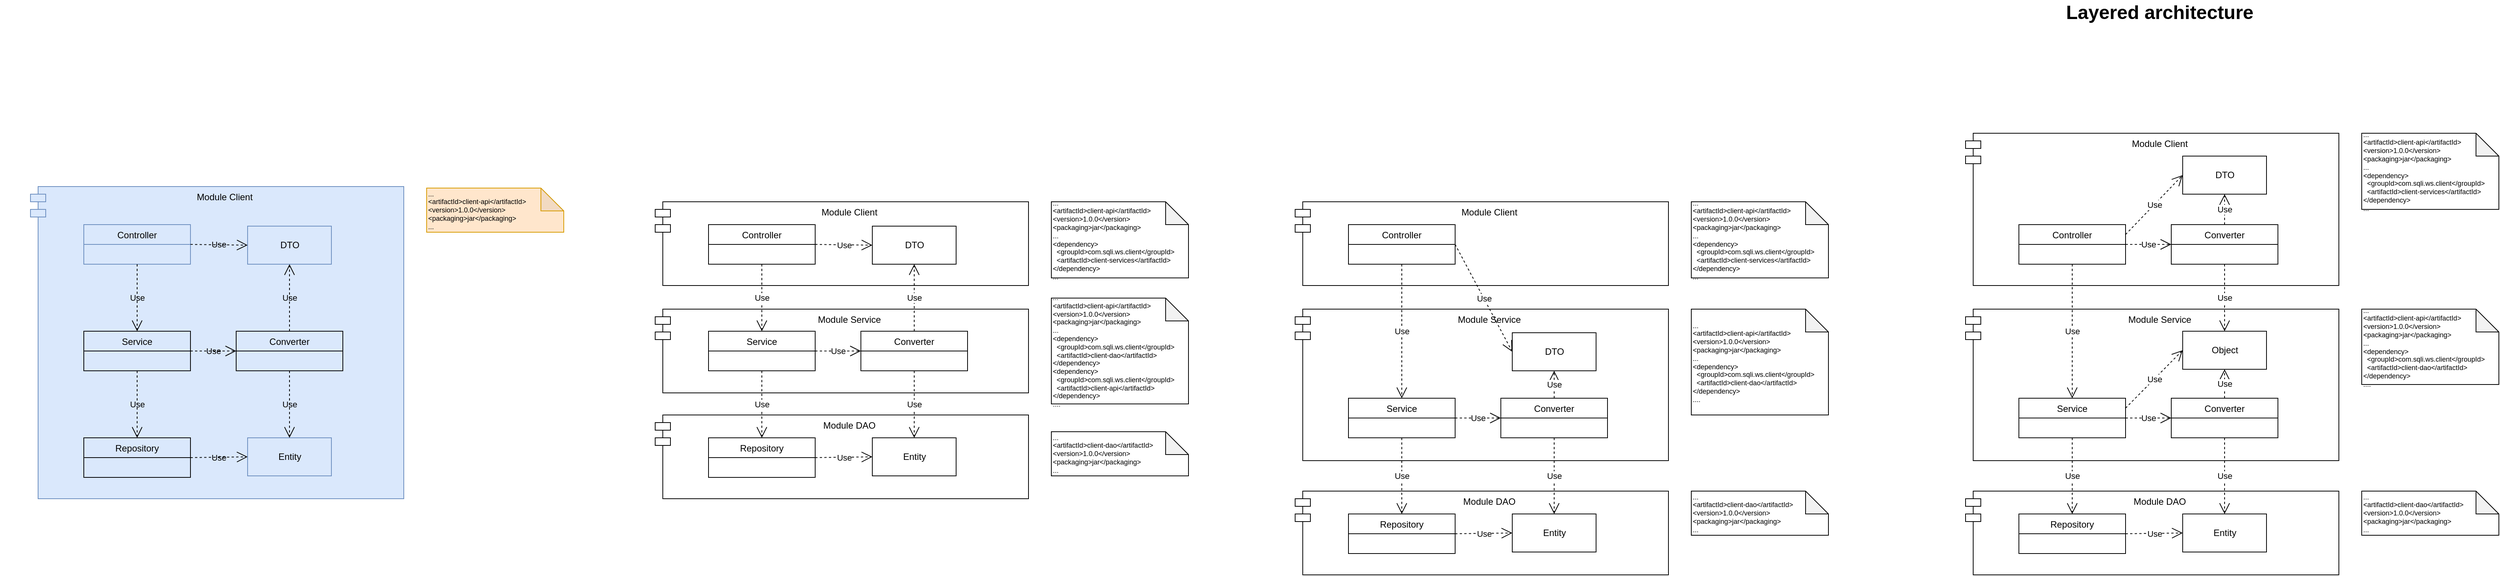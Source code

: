 <mxfile version="14.1.8" type="device"><diagram id="QXyCvQZeJ9iQFkOxEQ6g" name="Page-1"><mxGraphModel dx="2272" dy="1925" grid="1" gridSize="10" guides="1" tooltips="1" connect="1" arrows="1" fold="1" page="1" pageScale="1" pageWidth="850" pageHeight="1100" math="0" shadow="0"><root><mxCell id="0"/><mxCell id="1" parent="0"/><mxCell id="0lQV3vuZPSxcvdmjNpm8-37" value="Module Service" style="shape=module;align=left;spacingLeft=20;align=center;verticalAlign=top;" parent="1" vertex="1"><mxGeometry x="600" y="161" width="490" height="110" as="geometry"/></mxCell><mxCell id="0lQV3vuZPSxcvdmjNpm8-36" value="Module DAO" style="shape=module;align=left;spacingLeft=20;align=center;verticalAlign=top;" parent="1" vertex="1"><mxGeometry x="600" y="300" width="490" height="110" as="geometry"/></mxCell><mxCell id="0lQV3vuZPSxcvdmjNpm8-16" value="" style="group" parent="1" vertex="1" connectable="0"><mxGeometry x="-260" width="740" height="410" as="geometry"/></mxCell><mxCell id="AYX-vxooGgniRXlcnxqA-33" value="Module Client" style="shape=module;align=left;spacingLeft=20;align=center;verticalAlign=top;fillColor=#dae8fc;strokeColor=#6c8ebf;" parent="0lQV3vuZPSxcvdmjNpm8-16" vertex="1"><mxGeometry x="40" width="490" height="410" as="geometry"/></mxCell><mxCell id="AYX-vxooGgniRXlcnxqA-15" value="Repository" style="swimlane;fontStyle=0;childLayout=stackLayout;horizontal=1;startSize=26;fillColor=none;horizontalStack=0;resizeParent=1;resizeParentMax=0;resizeLast=0;collapsible=1;marginBottom=0;" parent="0lQV3vuZPSxcvdmjNpm8-16" vertex="1"><mxGeometry x="110" y="330" width="140" height="52" as="geometry"/></mxCell><mxCell id="AYX-vxooGgniRXlcnxqA-19" value="Entity" style="html=1;fillColor=#dae8fc;strokeColor=#6c8ebf;" parent="0lQV3vuZPSxcvdmjNpm8-16" vertex="1"><mxGeometry x="325" y="330" width="110" height="50" as="geometry"/></mxCell><mxCell id="AYX-vxooGgniRXlcnxqA-20" value="Use" style="endArrow=open;endSize=12;dashed=1;html=1;exitX=1;exitY=0.5;exitDx=0;exitDy=0;entryX=0;entryY=0.5;entryDx=0;entryDy=0;labelBackgroundColor=none;" parent="0lQV3vuZPSxcvdmjNpm8-16" source="AYX-vxooGgniRXlcnxqA-15" target="AYX-vxooGgniRXlcnxqA-19" edge="1"><mxGeometry width="160" relative="1" as="geometry"><mxPoint x="265" y="579.5" as="sourcePoint"/><mxPoint x="425" y="579.5" as="targetPoint"/></mxGeometry></mxCell><mxCell id="AYX-vxooGgniRXlcnxqA-23" value="Service" style="swimlane;fontStyle=0;childLayout=stackLayout;horizontal=1;startSize=26;fillColor=none;horizontalStack=0;resizeParent=1;resizeParentMax=0;resizeLast=0;collapsible=1;marginBottom=0;" parent="0lQV3vuZPSxcvdmjNpm8-16" vertex="1"><mxGeometry x="110" y="190" width="140" height="52" as="geometry"/></mxCell><mxCell id="AYX-vxooGgniRXlcnxqA-26" value="Controller" style="swimlane;fontStyle=0;childLayout=stackLayout;horizontal=1;startSize=26;horizontalStack=0;resizeParent=1;resizeParentMax=0;resizeLast=0;collapsible=1;marginBottom=0;fillColor=#dae8fc;strokeColor=#6c8ebf;" parent="0lQV3vuZPSxcvdmjNpm8-16" vertex="1"><mxGeometry x="110" y="50" width="140" height="52" as="geometry"/></mxCell><mxCell id="AYX-vxooGgniRXlcnxqA-27" value="DTO" style="html=1;fillColor=#dae8fc;strokeColor=#6c8ebf;" parent="0lQV3vuZPSxcvdmjNpm8-16" vertex="1"><mxGeometry x="325" y="52" width="110" height="50" as="geometry"/></mxCell><mxCell id="AYX-vxooGgniRXlcnxqA-28" value="Use" style="endArrow=open;endSize=12;dashed=1;html=1;exitX=0.5;exitY=1;exitDx=0;exitDy=0;entryX=0.5;entryY=0;entryDx=0;entryDy=0;labelBackgroundColor=none;" parent="0lQV3vuZPSxcvdmjNpm8-16" source="AYX-vxooGgniRXlcnxqA-23" target="AYX-vxooGgniRXlcnxqA-15" edge="1"><mxGeometry width="160" relative="1" as="geometry"><mxPoint x="170" y="340" as="sourcePoint"/><mxPoint x="245" y="340" as="targetPoint"/></mxGeometry></mxCell><mxCell id="AYX-vxooGgniRXlcnxqA-29" value="Use" style="endArrow=open;endSize=12;dashed=1;html=1;exitX=0.5;exitY=1;exitDx=0;exitDy=0;entryX=0.5;entryY=0;entryDx=0;entryDy=0;labelBackgroundColor=none;" parent="0lQV3vuZPSxcvdmjNpm8-16" source="AYX-vxooGgniRXlcnxqA-26" target="AYX-vxooGgniRXlcnxqA-23" edge="1"><mxGeometry width="160" relative="1" as="geometry"><mxPoint x="180" y="186" as="sourcePoint"/><mxPoint x="180" y="269" as="targetPoint"/></mxGeometry></mxCell><mxCell id="AYX-vxooGgniRXlcnxqA-34" value="&lt;div style=&quot;font-size: 9px&quot;&gt;&lt;font style=&quot;font-size: 9px&quot;&gt;...&lt;/font&gt;&lt;/div&gt;&lt;div style=&quot;font-size: 9px&quot;&gt;&lt;font style=&quot;font-size: 9px&quot;&gt;&amp;lt;artifactId&amp;gt;client-api&amp;lt;/artifactId&amp;gt;&lt;/font&gt;&lt;/div&gt;&lt;div style=&quot;font-size: 9px&quot;&gt;&lt;font style=&quot;font-size: 9px&quot;&gt;&amp;lt;version&amp;gt;1.0.0&amp;lt;/version&amp;gt;&lt;/font&gt;&lt;/div&gt;&lt;div style=&quot;font-size: 9px&quot;&gt;&lt;font style=&quot;font-size: 9px&quot;&gt;&amp;lt;packaging&amp;gt;jar&amp;lt;/packaging&amp;gt;&lt;/font&gt;&lt;/div&gt;&lt;div style=&quot;font-size: 9px&quot;&gt;&lt;span&gt;...&lt;/span&gt;&lt;br&gt;&lt;/div&gt;" style="shape=note;whiteSpace=wrap;html=1;backgroundOutline=1;darkOpacity=0.05;align=left;fillColor=#ffe6cc;strokeColor=#d79b00;" parent="0lQV3vuZPSxcvdmjNpm8-16" vertex="1"><mxGeometry x="560" y="2" width="180" height="58" as="geometry"/></mxCell><mxCell id="0lQV3vuZPSxcvdmjNpm8-2" value="Converter" style="swimlane;fontStyle=0;childLayout=stackLayout;horizontal=1;startSize=26;fillColor=none;horizontalStack=0;resizeParent=1;resizeParentMax=0;resizeLast=0;collapsible=1;marginBottom=0;" parent="0lQV3vuZPSxcvdmjNpm8-16" vertex="1"><mxGeometry x="310" y="190" width="140" height="52" as="geometry"/></mxCell><mxCell id="0lQV3vuZPSxcvdmjNpm8-4" value="Use" style="endArrow=open;endSize=12;dashed=1;html=1;exitX=0.5;exitY=1;exitDx=0;exitDy=0;entryX=0.5;entryY=0;entryDx=0;entryDy=0;labelBackgroundColor=none;" parent="0lQV3vuZPSxcvdmjNpm8-16" source="0lQV3vuZPSxcvdmjNpm8-2" target="AYX-vxooGgniRXlcnxqA-19" edge="1"><mxGeometry width="160" relative="1" as="geometry"><mxPoint x="379.5" y="450" as="sourcePoint"/><mxPoint x="379.5" y="582" as="targetPoint"/></mxGeometry></mxCell><mxCell id="0lQV3vuZPSxcvdmjNpm8-5" value="Use" style="endArrow=open;endSize=12;dashed=1;html=1;exitX=1;exitY=0.5;exitDx=0;exitDy=0;entryX=0;entryY=0.5;entryDx=0;entryDy=0;labelBackgroundColor=none;" parent="0lQV3vuZPSxcvdmjNpm8-16" source="AYX-vxooGgniRXlcnxqA-23" target="0lQV3vuZPSxcvdmjNpm8-2" edge="1"><mxGeometry width="160" relative="1" as="geometry"><mxPoint x="260" y="480" as="sourcePoint"/><mxPoint x="335" y="480" as="targetPoint"/></mxGeometry></mxCell><mxCell id="0lQV3vuZPSxcvdmjNpm8-7" value="Use" style="endArrow=open;endSize=12;dashed=1;html=1;exitX=0.5;exitY=0;exitDx=0;exitDy=0;entryX=0.5;entryY=1;entryDx=0;entryDy=0;labelBackgroundColor=none;" parent="0lQV3vuZPSxcvdmjNpm8-16" source="0lQV3vuZPSxcvdmjNpm8-2" target="AYX-vxooGgniRXlcnxqA-27" edge="1"><mxGeometry width="160" relative="1" as="geometry"><mxPoint x="580" y="395.5" as="sourcePoint"/><mxPoint x="380" y="319" as="targetPoint"/></mxGeometry></mxCell><mxCell id="0lQV3vuZPSxcvdmjNpm8-12" value="Use" style="endArrow=open;endSize=12;dashed=1;html=1;exitX=1;exitY=0.5;exitDx=0;exitDy=0;entryX=0;entryY=0.5;entryDx=0;entryDy=0;labelBackgroundColor=none;" parent="0lQV3vuZPSxcvdmjNpm8-16" source="AYX-vxooGgniRXlcnxqA-26" target="AYX-vxooGgniRXlcnxqA-27" edge="1"><mxGeometry width="160" relative="1" as="geometry"><mxPoint x="265" y="220" as="sourcePoint"/><mxPoint x="325" y="220" as="targetPoint"/></mxGeometry></mxCell><mxCell id="0lQV3vuZPSxcvdmjNpm8-18" value="Module Client" style="shape=module;align=left;spacingLeft=20;align=center;verticalAlign=top;" parent="1" vertex="1"><mxGeometry x="600" y="20" width="490" height="110" as="geometry"/></mxCell><mxCell id="0lQV3vuZPSxcvdmjNpm8-19" value="Repository" style="swimlane;fontStyle=0;childLayout=stackLayout;horizontal=1;startSize=26;fillColor=none;horizontalStack=0;resizeParent=1;resizeParentMax=0;resizeLast=0;collapsible=1;marginBottom=0;" parent="1" vertex="1"><mxGeometry x="670" y="330" width="140" height="52" as="geometry"/></mxCell><mxCell id="0lQV3vuZPSxcvdmjNpm8-20" value="Entity" style="html=1;" parent="1" vertex="1"><mxGeometry x="885" y="330" width="110" height="50" as="geometry"/></mxCell><mxCell id="0lQV3vuZPSxcvdmjNpm8-21" value="Use" style="endArrow=open;endSize=12;dashed=1;html=1;exitX=1;exitY=0.5;exitDx=0;exitDy=0;entryX=0;entryY=0.5;entryDx=0;entryDy=0;" parent="1" source="0lQV3vuZPSxcvdmjNpm8-19" target="0lQV3vuZPSxcvdmjNpm8-20" edge="1"><mxGeometry x="560" width="160" as="geometry"><mxPoint x="825" y="579.5" as="sourcePoint"/><mxPoint x="985" y="579.5" as="targetPoint"/></mxGeometry></mxCell><mxCell id="0lQV3vuZPSxcvdmjNpm8-22" value="Service" style="swimlane;fontStyle=0;childLayout=stackLayout;horizontal=1;startSize=26;fillColor=none;horizontalStack=0;resizeParent=1;resizeParentMax=0;resizeLast=0;collapsible=1;marginBottom=0;" parent="1" vertex="1"><mxGeometry x="670" y="190" width="140" height="52" as="geometry"/></mxCell><mxCell id="0lQV3vuZPSxcvdmjNpm8-23" value="Controller" style="swimlane;fontStyle=0;childLayout=stackLayout;horizontal=1;startSize=26;horizontalStack=0;resizeParent=1;resizeParentMax=0;resizeLast=0;collapsible=1;marginBottom=0;" parent="1" vertex="1"><mxGeometry x="670" y="50" width="140" height="52" as="geometry"/></mxCell><mxCell id="0lQV3vuZPSxcvdmjNpm8-24" value="DTO" style="html=1;" parent="1" vertex="1"><mxGeometry x="885" y="52" width="110" height="50" as="geometry"/></mxCell><mxCell id="0lQV3vuZPSxcvdmjNpm8-25" value="Use" style="endArrow=open;endSize=12;dashed=1;html=1;exitX=0.5;exitY=1;exitDx=0;exitDy=0;entryX=0.5;entryY=0;entryDx=0;entryDy=0;" parent="1" source="0lQV3vuZPSxcvdmjNpm8-22" target="0lQV3vuZPSxcvdmjNpm8-19" edge="1"><mxGeometry x="560" width="160" as="geometry"><mxPoint x="730" y="340" as="sourcePoint"/><mxPoint x="805" y="340" as="targetPoint"/></mxGeometry></mxCell><mxCell id="0lQV3vuZPSxcvdmjNpm8-26" value="Use" style="endArrow=open;endSize=12;dashed=1;html=1;exitX=0.5;exitY=1;exitDx=0;exitDy=0;entryX=0.5;entryY=0;entryDx=0;entryDy=0;" parent="1" source="0lQV3vuZPSxcvdmjNpm8-23" target="0lQV3vuZPSxcvdmjNpm8-22" edge="1"><mxGeometry x="560" width="160" as="geometry"><mxPoint x="740" y="186" as="sourcePoint"/><mxPoint x="740" y="269" as="targetPoint"/></mxGeometry></mxCell><mxCell id="0lQV3vuZPSxcvdmjNpm8-27" value="&lt;div style=&quot;font-size: 9px&quot;&gt;&lt;font style=&quot;font-size: 9px&quot;&gt;...&lt;/font&gt;&lt;/div&gt;&lt;div style=&quot;font-size: 9px&quot;&gt;&lt;font style=&quot;font-size: 9px&quot;&gt;&amp;lt;artifactId&amp;gt;client-api&amp;lt;/artifactId&amp;gt;&lt;/font&gt;&lt;/div&gt;&lt;div style=&quot;font-size: 9px&quot;&gt;&lt;font style=&quot;font-size: 9px&quot;&gt;&amp;lt;version&amp;gt;1.0.0&amp;lt;/version&amp;gt;&lt;/font&gt;&lt;/div&gt;&lt;div style=&quot;font-size: 9px&quot;&gt;&lt;font style=&quot;font-size: 9px&quot;&gt;&amp;lt;packaging&amp;gt;jar&amp;lt;/packaging&amp;gt;&lt;/font&gt;&lt;/div&gt;&lt;div style=&quot;font-size: 9px&quot;&gt;&lt;span&gt;...&lt;/span&gt;&lt;br&gt;&lt;/div&gt;&lt;div style=&quot;font-size: 9px&quot;&gt;&lt;span&gt;&lt;div&gt;&amp;lt;dependency&amp;gt;&lt;/div&gt;&lt;div&gt;&amp;nbsp; &amp;lt;groupId&amp;gt;com.sqli.ws.client&amp;lt;/groupId&amp;gt;&lt;/div&gt;&lt;div&gt;&amp;nbsp; &amp;lt;artifactId&amp;gt;client-services&amp;lt;/artifactId&amp;gt;&lt;/div&gt;&lt;div&gt;&amp;lt;/dependency&amp;gt;&lt;/div&gt;&lt;div&gt;...&lt;/div&gt;&lt;/span&gt;&lt;/div&gt;" style="shape=note;whiteSpace=wrap;html=1;backgroundOutline=1;darkOpacity=0.05;align=left;" parent="1" vertex="1"><mxGeometry x="1120" y="20" width="180" height="100" as="geometry"/></mxCell><mxCell id="0lQV3vuZPSxcvdmjNpm8-28" value="Converter" style="swimlane;fontStyle=0;childLayout=stackLayout;horizontal=1;startSize=26;fillColor=none;horizontalStack=0;resizeParent=1;resizeParentMax=0;resizeLast=0;collapsible=1;marginBottom=0;" parent="1" vertex="1"><mxGeometry x="870" y="190" width="140" height="52" as="geometry"/></mxCell><mxCell id="0lQV3vuZPSxcvdmjNpm8-29" value="Use" style="endArrow=open;endSize=12;dashed=1;html=1;exitX=0.5;exitY=1;exitDx=0;exitDy=0;entryX=0.5;entryY=0;entryDx=0;entryDy=0;" parent="1" source="0lQV3vuZPSxcvdmjNpm8-28" target="0lQV3vuZPSxcvdmjNpm8-20" edge="1"><mxGeometry x="560" width="160" as="geometry"><mxPoint x="939.5" y="450" as="sourcePoint"/><mxPoint x="939.5" y="582" as="targetPoint"/></mxGeometry></mxCell><mxCell id="0lQV3vuZPSxcvdmjNpm8-30" value="Use" style="endArrow=open;endSize=12;dashed=1;html=1;exitX=1;exitY=0.5;exitDx=0;exitDy=0;entryX=0;entryY=0.5;entryDx=0;entryDy=0;" parent="1" source="0lQV3vuZPSxcvdmjNpm8-22" target="0lQV3vuZPSxcvdmjNpm8-28" edge="1"><mxGeometry x="560" width="160" as="geometry"><mxPoint x="820" y="480" as="sourcePoint"/><mxPoint x="895" y="480" as="targetPoint"/></mxGeometry></mxCell><mxCell id="0lQV3vuZPSxcvdmjNpm8-31" value="Use" style="endArrow=open;endSize=12;dashed=1;html=1;exitX=0.5;exitY=0;exitDx=0;exitDy=0;entryX=0.5;entryY=1;entryDx=0;entryDy=0;" parent="1" source="0lQV3vuZPSxcvdmjNpm8-28" target="0lQV3vuZPSxcvdmjNpm8-24" edge="1"><mxGeometry x="560" width="160" as="geometry"><mxPoint x="1140" y="395.5" as="sourcePoint"/><mxPoint x="940" y="319" as="targetPoint"/></mxGeometry></mxCell><mxCell id="0lQV3vuZPSxcvdmjNpm8-32" value="Use" style="endArrow=open;endSize=12;dashed=1;html=1;exitX=1;exitY=0.5;exitDx=0;exitDy=0;entryX=0;entryY=0.5;entryDx=0;entryDy=0;" parent="1" source="0lQV3vuZPSxcvdmjNpm8-23" target="0lQV3vuZPSxcvdmjNpm8-24" edge="1"><mxGeometry x="560" width="160" as="geometry"><mxPoint x="825" y="220" as="sourcePoint"/><mxPoint x="885" y="220" as="targetPoint"/></mxGeometry></mxCell><mxCell id="0lQV3vuZPSxcvdmjNpm8-38" value="&lt;div style=&quot;font-size: 9px&quot;&gt;&lt;font style=&quot;font-size: 9px&quot;&gt;...&lt;/font&gt;&lt;/div&gt;&lt;div style=&quot;font-size: 9px&quot;&gt;&lt;font style=&quot;font-size: 9px&quot;&gt;&amp;lt;artifactId&amp;gt;client-dao&amp;lt;/artifactId&amp;gt;&lt;/font&gt;&lt;/div&gt;&lt;div style=&quot;font-size: 9px&quot;&gt;&lt;font style=&quot;font-size: 9px&quot;&gt;&amp;lt;version&amp;gt;1.0.0&amp;lt;/version&amp;gt;&lt;/font&gt;&lt;/div&gt;&lt;div style=&quot;font-size: 9px&quot;&gt;&lt;font style=&quot;font-size: 9px&quot;&gt;&amp;lt;packaging&amp;gt;jar&amp;lt;/packaging&amp;gt;&lt;/font&gt;&lt;/div&gt;&lt;div style=&quot;font-size: 9px&quot;&gt;&lt;span&gt;...&lt;/span&gt;&lt;br&gt;&lt;/div&gt;" style="shape=note;whiteSpace=wrap;html=1;backgroundOutline=1;darkOpacity=0.05;align=left;" parent="1" vertex="1"><mxGeometry x="1120" y="322" width="180" height="58" as="geometry"/></mxCell><mxCell id="0lQV3vuZPSxcvdmjNpm8-39" value="&lt;div style=&quot;font-size: 9px&quot;&gt;&lt;font style=&quot;font-size: 9px&quot;&gt;...&lt;/font&gt;&lt;/div&gt;&lt;div style=&quot;font-size: 9px&quot;&gt;&lt;font style=&quot;font-size: 9px&quot;&gt;&amp;lt;artifactId&amp;gt;client-api&amp;lt;/artifactId&amp;gt;&lt;/font&gt;&lt;/div&gt;&lt;div style=&quot;font-size: 9px&quot;&gt;&lt;font style=&quot;font-size: 9px&quot;&gt;&amp;lt;version&amp;gt;1.0.0&amp;lt;/version&amp;gt;&lt;/font&gt;&lt;/div&gt;&lt;div style=&quot;font-size: 9px&quot;&gt;&lt;font style=&quot;font-size: 9px&quot;&gt;&amp;lt;packaging&amp;gt;jar&amp;lt;/packaging&amp;gt;&lt;/font&gt;&lt;/div&gt;&lt;div style=&quot;font-size: 9px&quot;&gt;&lt;span&gt;...&lt;/span&gt;&lt;br&gt;&lt;/div&gt;&lt;div style=&quot;font-size: 9px&quot;&gt;&lt;span&gt;&lt;div&gt;&amp;lt;dependency&amp;gt;&lt;/div&gt;&lt;div&gt;&amp;nbsp; &amp;lt;groupId&amp;gt;com.sqli.ws.client&amp;lt;/groupId&amp;gt;&lt;/div&gt;&lt;div&gt;&amp;nbsp; &amp;lt;artifactId&amp;gt;client-dao&amp;lt;/artifactId&amp;gt;&lt;/div&gt;&lt;div&gt;&amp;lt;/dependency&amp;gt;&lt;/div&gt;&lt;/span&gt;&lt;div&gt;&lt;span&gt;&amp;lt;dependency&amp;gt;&lt;/span&gt;&lt;br&gt;&lt;/div&gt;&lt;div&gt;&lt;div&gt;&amp;nbsp; &amp;lt;groupId&amp;gt;com.sqli.ws.client&amp;lt;/groupId&amp;gt;&lt;/div&gt;&lt;div&gt;&amp;nbsp; &amp;lt;artifactId&amp;gt;client-api&amp;lt;/artifactId&amp;gt;&lt;/div&gt;&lt;div&gt;&amp;lt;/dependency&amp;gt;&lt;/div&gt;&lt;/div&gt;&lt;span&gt;&lt;div&gt;&lt;span&gt;..&lt;/span&gt;..&lt;/div&gt;&lt;/span&gt;&lt;/div&gt;" style="shape=note;whiteSpace=wrap;html=1;backgroundOutline=1;darkOpacity=0.05;align=left;" parent="1" vertex="1"><mxGeometry x="1120" y="146.5" width="180" height="139" as="geometry"/></mxCell><mxCell id="0lQV3vuZPSxcvdmjNpm8-40" value="Module Service" style="shape=module;align=left;spacingLeft=20;align=center;verticalAlign=top;" parent="1" vertex="1"><mxGeometry x="1440" y="161" width="490" height="199" as="geometry"/></mxCell><mxCell id="0lQV3vuZPSxcvdmjNpm8-41" value="Module DAO" style="shape=module;align=left;spacingLeft=20;align=center;verticalAlign=top;" parent="1" vertex="1"><mxGeometry x="1440" y="400" width="490" height="110" as="geometry"/></mxCell><mxCell id="0lQV3vuZPSxcvdmjNpm8-42" value="Module Client" style="shape=module;align=left;spacingLeft=20;align=center;verticalAlign=top;" parent="1" vertex="1"><mxGeometry x="1440" y="20" width="490" height="110" as="geometry"/></mxCell><mxCell id="0lQV3vuZPSxcvdmjNpm8-43" value="Repository" style="swimlane;fontStyle=0;childLayout=stackLayout;horizontal=1;startSize=26;fillColor=none;horizontalStack=0;resizeParent=1;resizeParentMax=0;resizeLast=0;collapsible=1;marginBottom=0;" parent="1" vertex="1"><mxGeometry x="1510" y="430" width="140" height="52" as="geometry"/></mxCell><mxCell id="0lQV3vuZPSxcvdmjNpm8-44" value="Entity" style="html=1;" parent="1" vertex="1"><mxGeometry x="1725" y="430" width="110" height="50" as="geometry"/></mxCell><mxCell id="0lQV3vuZPSxcvdmjNpm8-45" value="Use" style="endArrow=open;endSize=12;dashed=1;html=1;exitX=1;exitY=0.5;exitDx=0;exitDy=0;entryX=0;entryY=0.5;entryDx=0;entryDy=0;" parent="1" source="0lQV3vuZPSxcvdmjNpm8-43" target="0lQV3vuZPSxcvdmjNpm8-44" edge="1"><mxGeometry x="1400" y="100" width="160" as="geometry"><mxPoint x="1665" y="679.5" as="sourcePoint"/><mxPoint x="1825" y="679.5" as="targetPoint"/></mxGeometry></mxCell><mxCell id="0lQV3vuZPSxcvdmjNpm8-46" value="Service" style="swimlane;fontStyle=0;childLayout=stackLayout;horizontal=1;startSize=26;fillColor=none;horizontalStack=0;resizeParent=1;resizeParentMax=0;resizeLast=0;collapsible=1;marginBottom=0;" parent="1" vertex="1"><mxGeometry x="1510" y="278" width="140" height="52" as="geometry"/></mxCell><mxCell id="0lQV3vuZPSxcvdmjNpm8-47" value="Controller" style="swimlane;fontStyle=0;childLayout=stackLayout;horizontal=1;startSize=26;horizontalStack=0;resizeParent=1;resizeParentMax=0;resizeLast=0;collapsible=1;marginBottom=0;" parent="1" vertex="1"><mxGeometry x="1510" y="50" width="140" height="52" as="geometry"/></mxCell><mxCell id="0lQV3vuZPSxcvdmjNpm8-48" value="DTO" style="html=1;" parent="1" vertex="1"><mxGeometry x="1725" y="192" width="110" height="50" as="geometry"/></mxCell><mxCell id="0lQV3vuZPSxcvdmjNpm8-49" value="Use" style="endArrow=open;endSize=12;dashed=1;html=1;exitX=0.5;exitY=1;exitDx=0;exitDy=0;entryX=0.5;entryY=0;entryDx=0;entryDy=0;" parent="1" source="0lQV3vuZPSxcvdmjNpm8-46" target="0lQV3vuZPSxcvdmjNpm8-43" edge="1"><mxGeometry x="1400" width="160" as="geometry"><mxPoint x="1570" y="340" as="sourcePoint"/><mxPoint x="1645" y="340" as="targetPoint"/></mxGeometry></mxCell><mxCell id="0lQV3vuZPSxcvdmjNpm8-50" value="Use" style="endArrow=open;endSize=12;dashed=1;html=1;exitX=0.5;exitY=1;exitDx=0;exitDy=0;entryX=0.5;entryY=0;entryDx=0;entryDy=0;" parent="1" source="0lQV3vuZPSxcvdmjNpm8-47" target="0lQV3vuZPSxcvdmjNpm8-46" edge="1"><mxGeometry x="1400" width="160" as="geometry"><mxPoint x="1580" y="186" as="sourcePoint"/><mxPoint x="1580" y="269" as="targetPoint"/></mxGeometry></mxCell><mxCell id="0lQV3vuZPSxcvdmjNpm8-51" value="&lt;div style=&quot;font-size: 9px&quot;&gt;&lt;font style=&quot;font-size: 9px&quot;&gt;...&lt;/font&gt;&lt;/div&gt;&lt;div style=&quot;font-size: 9px&quot;&gt;&lt;font style=&quot;font-size: 9px&quot;&gt;&amp;lt;artifactId&amp;gt;client-api&amp;lt;/artifactId&amp;gt;&lt;/font&gt;&lt;/div&gt;&lt;div style=&quot;font-size: 9px&quot;&gt;&lt;font style=&quot;font-size: 9px&quot;&gt;&amp;lt;version&amp;gt;1.0.0&amp;lt;/version&amp;gt;&lt;/font&gt;&lt;/div&gt;&lt;div style=&quot;font-size: 9px&quot;&gt;&lt;font style=&quot;font-size: 9px&quot;&gt;&amp;lt;packaging&amp;gt;jar&amp;lt;/packaging&amp;gt;&lt;/font&gt;&lt;/div&gt;&lt;div style=&quot;font-size: 9px&quot;&gt;&lt;span&gt;...&lt;/span&gt;&lt;br&gt;&lt;/div&gt;&lt;div style=&quot;font-size: 9px&quot;&gt;&lt;span&gt;&lt;div&gt;&amp;lt;dependency&amp;gt;&lt;/div&gt;&lt;div&gt;&amp;nbsp; &amp;lt;groupId&amp;gt;com.sqli.ws.client&amp;lt;/groupId&amp;gt;&lt;/div&gt;&lt;div&gt;&amp;nbsp; &amp;lt;artifactId&amp;gt;client-services&amp;lt;/artifactId&amp;gt;&lt;/div&gt;&lt;div&gt;&amp;lt;/dependency&amp;gt;&lt;/div&gt;&lt;div&gt;...&lt;/div&gt;&lt;/span&gt;&lt;/div&gt;" style="shape=note;whiteSpace=wrap;html=1;backgroundOutline=1;darkOpacity=0.05;align=left;" parent="1" vertex="1"><mxGeometry x="1960" y="20" width="180" height="100" as="geometry"/></mxCell><mxCell id="0lQV3vuZPSxcvdmjNpm8-52" value="Converter" style="swimlane;fontStyle=0;childLayout=stackLayout;horizontal=1;startSize=26;fillColor=none;horizontalStack=0;resizeParent=1;resizeParentMax=0;resizeLast=0;collapsible=1;marginBottom=0;" parent="1" vertex="1"><mxGeometry x="1710" y="278" width="140" height="52" as="geometry"/></mxCell><mxCell id="0lQV3vuZPSxcvdmjNpm8-53" value="Use" style="endArrow=open;endSize=12;dashed=1;html=1;exitX=0.5;exitY=1;exitDx=0;exitDy=0;entryX=0.5;entryY=0;entryDx=0;entryDy=0;" parent="1" source="0lQV3vuZPSxcvdmjNpm8-52" target="0lQV3vuZPSxcvdmjNpm8-44" edge="1"><mxGeometry x="1400" width="160" as="geometry"><mxPoint x="1779.5" y="450" as="sourcePoint"/><mxPoint x="1779.5" y="582" as="targetPoint"/></mxGeometry></mxCell><mxCell id="0lQV3vuZPSxcvdmjNpm8-54" value="Use" style="endArrow=open;endSize=12;dashed=1;html=1;exitX=1;exitY=0.5;exitDx=0;exitDy=0;entryX=0;entryY=0.5;entryDx=0;entryDy=0;" parent="1" source="0lQV3vuZPSxcvdmjNpm8-46" target="0lQV3vuZPSxcvdmjNpm8-52" edge="1"><mxGeometry x="1400" width="160" as="geometry"><mxPoint x="1660" y="480" as="sourcePoint"/><mxPoint x="1735" y="480" as="targetPoint"/></mxGeometry></mxCell><mxCell id="0lQV3vuZPSxcvdmjNpm8-55" value="Use" style="endArrow=open;endSize=12;dashed=1;html=1;exitX=0.5;exitY=0;exitDx=0;exitDy=0;entryX=0.5;entryY=1;entryDx=0;entryDy=0;" parent="1" source="0lQV3vuZPSxcvdmjNpm8-52" target="0lQV3vuZPSxcvdmjNpm8-48" edge="1"><mxGeometry x="1400" width="160" as="geometry"><mxPoint x="1980" y="395.5" as="sourcePoint"/><mxPoint x="1780" y="319" as="targetPoint"/></mxGeometry></mxCell><mxCell id="0lQV3vuZPSxcvdmjNpm8-56" value="Use" style="endArrow=open;endSize=12;dashed=1;html=1;exitX=1;exitY=0.5;exitDx=0;exitDy=0;entryX=0;entryY=0.5;entryDx=0;entryDy=0;" parent="1" source="0lQV3vuZPSxcvdmjNpm8-47" target="0lQV3vuZPSxcvdmjNpm8-48" edge="1"><mxGeometry x="1400" width="160" as="geometry"><mxPoint x="1665" y="220" as="sourcePoint"/><mxPoint x="1725" y="220" as="targetPoint"/></mxGeometry></mxCell><mxCell id="0lQV3vuZPSxcvdmjNpm8-57" value="&lt;div style=&quot;font-size: 9px&quot;&gt;&lt;font style=&quot;font-size: 9px&quot;&gt;...&lt;/font&gt;&lt;/div&gt;&lt;div style=&quot;font-size: 9px&quot;&gt;&lt;font style=&quot;font-size: 9px&quot;&gt;&amp;lt;artifactId&amp;gt;client-dao&amp;lt;/artifactId&amp;gt;&lt;/font&gt;&lt;/div&gt;&lt;div style=&quot;font-size: 9px&quot;&gt;&lt;font style=&quot;font-size: 9px&quot;&gt;&amp;lt;version&amp;gt;1.0.0&amp;lt;/version&amp;gt;&lt;/font&gt;&lt;/div&gt;&lt;div style=&quot;font-size: 9px&quot;&gt;&lt;font style=&quot;font-size: 9px&quot;&gt;&amp;lt;packaging&amp;gt;jar&amp;lt;/packaging&amp;gt;&lt;/font&gt;&lt;/div&gt;&lt;div style=&quot;font-size: 9px&quot;&gt;&lt;span&gt;...&lt;/span&gt;&lt;br&gt;&lt;/div&gt;" style="shape=note;whiteSpace=wrap;html=1;backgroundOutline=1;darkOpacity=0.05;align=left;" parent="1" vertex="1"><mxGeometry x="1960" y="400" width="180" height="58" as="geometry"/></mxCell><mxCell id="0lQV3vuZPSxcvdmjNpm8-58" value="&lt;div style=&quot;font-size: 9px&quot;&gt;&lt;font style=&quot;font-size: 9px&quot;&gt;...&lt;/font&gt;&lt;/div&gt;&lt;div style=&quot;font-size: 9px&quot;&gt;&lt;font style=&quot;font-size: 9px&quot;&gt;&amp;lt;artifactId&amp;gt;client-api&amp;lt;/artifactId&amp;gt;&lt;/font&gt;&lt;/div&gt;&lt;div style=&quot;font-size: 9px&quot;&gt;&lt;font style=&quot;font-size: 9px&quot;&gt;&amp;lt;version&amp;gt;1.0.0&amp;lt;/version&amp;gt;&lt;/font&gt;&lt;/div&gt;&lt;div style=&quot;font-size: 9px&quot;&gt;&lt;font style=&quot;font-size: 9px&quot;&gt;&amp;lt;packaging&amp;gt;jar&amp;lt;/packaging&amp;gt;&lt;/font&gt;&lt;/div&gt;&lt;div style=&quot;font-size: 9px&quot;&gt;&lt;span&gt;...&lt;/span&gt;&lt;br&gt;&lt;/div&gt;&lt;div style=&quot;font-size: 9px&quot;&gt;&lt;span&gt;&lt;div&gt;&amp;lt;dependency&amp;gt;&lt;/div&gt;&lt;div&gt;&amp;nbsp; &amp;lt;groupId&amp;gt;com.sqli.ws.client&amp;lt;/groupId&amp;gt;&lt;/div&gt;&lt;div&gt;&amp;nbsp; &amp;lt;artifactId&amp;gt;client-dao&amp;lt;/artifactId&amp;gt;&lt;/div&gt;&lt;div&gt;&amp;lt;/dependency&amp;gt;&lt;/div&gt;&lt;/span&gt;&lt;div&gt;&lt;span&gt;..&lt;/span&gt;&lt;span&gt;..&lt;/span&gt;&lt;br&gt;&lt;/div&gt;&lt;/div&gt;" style="shape=note;whiteSpace=wrap;html=1;backgroundOutline=1;darkOpacity=0.05;align=left;" parent="1" vertex="1"><mxGeometry x="1960" y="161" width="180" height="139" as="geometry"/></mxCell><mxCell id="0lQV3vuZPSxcvdmjNpm8-59" value="Module Service" style="shape=module;align=left;spacingLeft=20;align=center;verticalAlign=top;" parent="1" vertex="1"><mxGeometry x="2320" y="161" width="490" height="199" as="geometry"/></mxCell><mxCell id="0lQV3vuZPSxcvdmjNpm8-60" value="Module DAO" style="shape=module;align=left;spacingLeft=20;align=center;verticalAlign=top;" parent="1" vertex="1"><mxGeometry x="2320" y="400" width="490" height="110" as="geometry"/></mxCell><mxCell id="0lQV3vuZPSxcvdmjNpm8-61" value="Module Client" style="shape=module;align=left;spacingLeft=20;align=center;verticalAlign=top;" parent="1" vertex="1"><mxGeometry x="2320" y="-70" width="490" height="200" as="geometry"/></mxCell><mxCell id="0lQV3vuZPSxcvdmjNpm8-62" value="Repository" style="swimlane;fontStyle=0;childLayout=stackLayout;horizontal=1;startSize=26;fillColor=none;horizontalStack=0;resizeParent=1;resizeParentMax=0;resizeLast=0;collapsible=1;marginBottom=0;" parent="1" vertex="1"><mxGeometry x="2390" y="430" width="140" height="52" as="geometry"/></mxCell><mxCell id="0lQV3vuZPSxcvdmjNpm8-63" value="Entity" style="html=1;" parent="1" vertex="1"><mxGeometry x="2605" y="430" width="110" height="50" as="geometry"/></mxCell><mxCell id="0lQV3vuZPSxcvdmjNpm8-64" value="Use" style="endArrow=open;endSize=12;dashed=1;html=1;exitX=1;exitY=0.5;exitDx=0;exitDy=0;entryX=0;entryY=0.5;entryDx=0;entryDy=0;" parent="1" source="0lQV3vuZPSxcvdmjNpm8-62" target="0lQV3vuZPSxcvdmjNpm8-63" edge="1"><mxGeometry x="2280" y="100" width="160" as="geometry"><mxPoint x="2545" y="679.5" as="sourcePoint"/><mxPoint x="2705" y="679.5" as="targetPoint"/></mxGeometry></mxCell><mxCell id="0lQV3vuZPSxcvdmjNpm8-65" value="Service" style="swimlane;fontStyle=0;childLayout=stackLayout;horizontal=1;startSize=26;fillColor=none;horizontalStack=0;resizeParent=1;resizeParentMax=0;resizeLast=0;collapsible=1;marginBottom=0;" parent="1" vertex="1"><mxGeometry x="2390" y="278" width="140" height="52" as="geometry"/></mxCell><mxCell id="0lQV3vuZPSxcvdmjNpm8-66" value="Controller" style="swimlane;fontStyle=0;childLayout=stackLayout;horizontal=1;startSize=26;horizontalStack=0;resizeParent=1;resizeParentMax=0;resizeLast=0;collapsible=1;marginBottom=0;" parent="1" vertex="1"><mxGeometry x="2390" y="50" width="140" height="52" as="geometry"/></mxCell><mxCell id="0lQV3vuZPSxcvdmjNpm8-67" value="Object" style="html=1;" parent="1" vertex="1"><mxGeometry x="2605" y="190" width="110" height="50" as="geometry"/></mxCell><mxCell id="0lQV3vuZPSxcvdmjNpm8-68" value="Use" style="endArrow=open;endSize=12;dashed=1;html=1;exitX=0.5;exitY=1;exitDx=0;exitDy=0;entryX=0.5;entryY=0;entryDx=0;entryDy=0;" parent="1" source="0lQV3vuZPSxcvdmjNpm8-65" target="0lQV3vuZPSxcvdmjNpm8-62" edge="1"><mxGeometry x="2280" width="160" as="geometry"><mxPoint x="2450" y="340" as="sourcePoint"/><mxPoint x="2525" y="340" as="targetPoint"/></mxGeometry></mxCell><mxCell id="0lQV3vuZPSxcvdmjNpm8-69" value="Use" style="endArrow=open;endSize=12;dashed=1;html=1;exitX=0.5;exitY=1;exitDx=0;exitDy=0;entryX=0.5;entryY=0;entryDx=0;entryDy=0;" parent="1" source="0lQV3vuZPSxcvdmjNpm8-66" target="0lQV3vuZPSxcvdmjNpm8-65" edge="1"><mxGeometry x="2280" width="160" as="geometry"><mxPoint x="2460" y="186" as="sourcePoint"/><mxPoint x="2460" y="269" as="targetPoint"/></mxGeometry></mxCell><mxCell id="0lQV3vuZPSxcvdmjNpm8-70" value="&lt;div style=&quot;font-size: 9px&quot;&gt;&lt;font style=&quot;font-size: 9px&quot;&gt;...&lt;/font&gt;&lt;/div&gt;&lt;div style=&quot;font-size: 9px&quot;&gt;&lt;font style=&quot;font-size: 9px&quot;&gt;&amp;lt;artifactId&amp;gt;client-api&amp;lt;/artifactId&amp;gt;&lt;/font&gt;&lt;/div&gt;&lt;div style=&quot;font-size: 9px&quot;&gt;&lt;font style=&quot;font-size: 9px&quot;&gt;&amp;lt;version&amp;gt;1.0.0&amp;lt;/version&amp;gt;&lt;/font&gt;&lt;/div&gt;&lt;div style=&quot;font-size: 9px&quot;&gt;&lt;font style=&quot;font-size: 9px&quot;&gt;&amp;lt;packaging&amp;gt;jar&amp;lt;/packaging&amp;gt;&lt;/font&gt;&lt;/div&gt;&lt;div style=&quot;font-size: 9px&quot;&gt;&lt;span&gt;...&lt;/span&gt;&lt;br&gt;&lt;/div&gt;&lt;div style=&quot;font-size: 9px&quot;&gt;&lt;span&gt;&lt;div&gt;&amp;lt;dependency&amp;gt;&lt;/div&gt;&lt;div&gt;&amp;nbsp; &amp;lt;groupId&amp;gt;com.sqli.ws.client&amp;lt;/groupId&amp;gt;&lt;/div&gt;&lt;div&gt;&amp;nbsp; &amp;lt;artifactId&amp;gt;client-services&amp;lt;/artifactId&amp;gt;&lt;/div&gt;&lt;div&gt;&amp;lt;/dependency&amp;gt;&lt;/div&gt;&lt;div&gt;...&lt;/div&gt;&lt;/span&gt;&lt;/div&gt;" style="shape=note;whiteSpace=wrap;html=1;backgroundOutline=1;darkOpacity=0.05;align=left;" parent="1" vertex="1"><mxGeometry x="2840" y="-70" width="180" height="100" as="geometry"/></mxCell><mxCell id="0lQV3vuZPSxcvdmjNpm8-71" value="Converter" style="swimlane;fontStyle=0;childLayout=stackLayout;horizontal=1;startSize=26;fillColor=none;horizontalStack=0;resizeParent=1;resizeParentMax=0;resizeLast=0;collapsible=1;marginBottom=0;" parent="1" vertex="1"><mxGeometry x="2590" y="278" width="140" height="52" as="geometry"/></mxCell><mxCell id="0lQV3vuZPSxcvdmjNpm8-72" value="Use" style="endArrow=open;endSize=12;dashed=1;html=1;exitX=0.5;exitY=1;exitDx=0;exitDy=0;entryX=0.5;entryY=0;entryDx=0;entryDy=0;" parent="1" source="0lQV3vuZPSxcvdmjNpm8-71" target="0lQV3vuZPSxcvdmjNpm8-63" edge="1"><mxGeometry x="2280" width="160" as="geometry"><mxPoint x="2659.5" y="450" as="sourcePoint"/><mxPoint x="2659.5" y="582" as="targetPoint"/></mxGeometry></mxCell><mxCell id="0lQV3vuZPSxcvdmjNpm8-73" value="Use" style="endArrow=open;endSize=12;dashed=1;html=1;exitX=1;exitY=0.5;exitDx=0;exitDy=0;entryX=0;entryY=0.5;entryDx=0;entryDy=0;" parent="1" source="0lQV3vuZPSxcvdmjNpm8-65" target="0lQV3vuZPSxcvdmjNpm8-71" edge="1"><mxGeometry x="2280" width="160" as="geometry"><mxPoint x="2540" y="480" as="sourcePoint"/><mxPoint x="2615" y="480" as="targetPoint"/></mxGeometry></mxCell><mxCell id="0lQV3vuZPSxcvdmjNpm8-74" value="Use" style="endArrow=open;endSize=12;dashed=1;html=1;exitX=0.5;exitY=0;exitDx=0;exitDy=0;entryX=0.5;entryY=1;entryDx=0;entryDy=0;" parent="1" source="0lQV3vuZPSxcvdmjNpm8-71" target="0lQV3vuZPSxcvdmjNpm8-67" edge="1"><mxGeometry x="2280" width="160" as="geometry"><mxPoint x="2860" y="395.5" as="sourcePoint"/><mxPoint x="2660" y="319" as="targetPoint"/></mxGeometry></mxCell><mxCell id="0lQV3vuZPSxcvdmjNpm8-76" value="&lt;div style=&quot;font-size: 9px&quot;&gt;&lt;font style=&quot;font-size: 9px&quot;&gt;...&lt;/font&gt;&lt;/div&gt;&lt;div style=&quot;font-size: 9px&quot;&gt;&lt;font style=&quot;font-size: 9px&quot;&gt;&amp;lt;artifactId&amp;gt;client-dao&amp;lt;/artifactId&amp;gt;&lt;/font&gt;&lt;/div&gt;&lt;div style=&quot;font-size: 9px&quot;&gt;&lt;font style=&quot;font-size: 9px&quot;&gt;&amp;lt;version&amp;gt;1.0.0&amp;lt;/version&amp;gt;&lt;/font&gt;&lt;/div&gt;&lt;div style=&quot;font-size: 9px&quot;&gt;&lt;font style=&quot;font-size: 9px&quot;&gt;&amp;lt;packaging&amp;gt;jar&amp;lt;/packaging&amp;gt;&lt;/font&gt;&lt;/div&gt;&lt;div style=&quot;font-size: 9px&quot;&gt;&lt;span&gt;...&lt;/span&gt;&lt;br&gt;&lt;/div&gt;" style="shape=note;whiteSpace=wrap;html=1;backgroundOutline=1;darkOpacity=0.05;align=left;" parent="1" vertex="1"><mxGeometry x="2840" y="400" width="180" height="58" as="geometry"/></mxCell><mxCell id="0lQV3vuZPSxcvdmjNpm8-77" value="&lt;div style=&quot;font-size: 9px&quot;&gt;&lt;font style=&quot;font-size: 9px&quot;&gt;...&lt;/font&gt;&lt;/div&gt;&lt;div style=&quot;font-size: 9px&quot;&gt;&lt;font style=&quot;font-size: 9px&quot;&gt;&amp;lt;artifactId&amp;gt;client-api&amp;lt;/artifactId&amp;gt;&lt;/font&gt;&lt;/div&gt;&lt;div style=&quot;font-size: 9px&quot;&gt;&lt;font style=&quot;font-size: 9px&quot;&gt;&amp;lt;version&amp;gt;1.0.0&amp;lt;/version&amp;gt;&lt;/font&gt;&lt;/div&gt;&lt;div style=&quot;font-size: 9px&quot;&gt;&lt;font style=&quot;font-size: 9px&quot;&gt;&amp;lt;packaging&amp;gt;jar&amp;lt;/packaging&amp;gt;&lt;/font&gt;&lt;/div&gt;&lt;div style=&quot;font-size: 9px&quot;&gt;&lt;span&gt;...&lt;/span&gt;&lt;br&gt;&lt;/div&gt;&lt;div style=&quot;font-size: 9px&quot;&gt;&lt;span&gt;&lt;div&gt;&amp;lt;dependency&amp;gt;&lt;/div&gt;&lt;div&gt;&amp;nbsp; &amp;lt;groupId&amp;gt;com.sqli.ws.client&amp;lt;/groupId&amp;gt;&lt;/div&gt;&lt;div&gt;&amp;nbsp; &amp;lt;artifactId&amp;gt;client-dao&amp;lt;/artifactId&amp;gt;&lt;/div&gt;&lt;div&gt;&amp;lt;/dependency&amp;gt;&lt;/div&gt;&lt;/span&gt;&lt;div&gt;&lt;span&gt;..&lt;/span&gt;&lt;span&gt;..&lt;/span&gt;&lt;br&gt;&lt;/div&gt;&lt;/div&gt;" style="shape=note;whiteSpace=wrap;html=1;backgroundOutline=1;darkOpacity=0.05;align=left;" parent="1" vertex="1"><mxGeometry x="2840" y="161" width="180" height="99" as="geometry"/></mxCell><mxCell id="0lQV3vuZPSxcvdmjNpm8-78" value="Converter" style="swimlane;fontStyle=0;childLayout=stackLayout;horizontal=1;startSize=26;fillColor=none;horizontalStack=0;resizeParent=1;resizeParentMax=0;resizeLast=0;collapsible=1;marginBottom=0;" parent="1" vertex="1"><mxGeometry x="2590" y="50" width="140" height="52" as="geometry"/></mxCell><mxCell id="0lQV3vuZPSxcvdmjNpm8-79" value="DTO" style="html=1;" parent="1" vertex="1"><mxGeometry x="2605" y="-40" width="110" height="50" as="geometry"/></mxCell><mxCell id="0lQV3vuZPSxcvdmjNpm8-80" value="Use" style="endArrow=open;endSize=12;dashed=1;html=1;exitX=1;exitY=0.25;exitDx=0;exitDy=0;entryX=0;entryY=0.5;entryDx=0;entryDy=0;" parent="1" source="0lQV3vuZPSxcvdmjNpm8-65" target="0lQV3vuZPSxcvdmjNpm8-67" edge="1"><mxGeometry x="2280" y="-74" width="160" as="geometry"><mxPoint x="2530" y="230" as="sourcePoint"/><mxPoint x="2590" y="230" as="targetPoint"/></mxGeometry></mxCell><mxCell id="0lQV3vuZPSxcvdmjNpm8-81" value="Use" style="endArrow=open;endSize=12;dashed=1;html=1;exitX=0.5;exitY=1;exitDx=0;exitDy=0;entryX=0.5;entryY=0;entryDx=0;entryDy=0;" parent="1" source="0lQV3vuZPSxcvdmjNpm8-78" target="0lQV3vuZPSxcvdmjNpm8-67" edge="1"><mxGeometry x="2279.5" y="-220" width="160" as="geometry"><mxPoint x="2659.5" y="110" as="sourcePoint"/><mxPoint x="2659.5" y="210" as="targetPoint"/></mxGeometry></mxCell><mxCell id="0lQV3vuZPSxcvdmjNpm8-82" value="Use" style="endArrow=open;endSize=12;dashed=1;html=1;exitX=0.5;exitY=0;exitDx=0;exitDy=0;entryX=0.5;entryY=1;entryDx=0;entryDy=0;" parent="1" source="0lQV3vuZPSxcvdmjNpm8-78" target="0lQV3vuZPSxcvdmjNpm8-79" edge="1"><mxGeometry x="2380" y="-320" width="160" as="geometry"><mxPoint x="2760" y="10" as="sourcePoint"/><mxPoint x="2760" y="110" as="targetPoint"/></mxGeometry></mxCell><mxCell id="0lQV3vuZPSxcvdmjNpm8-83" value="Use" style="endArrow=open;endSize=12;dashed=1;html=1;exitX=1;exitY=0.5;exitDx=0;exitDy=0;entryX=0;entryY=0.5;entryDx=0;entryDy=0;" parent="1" source="0lQV3vuZPSxcvdmjNpm8-66" target="0lQV3vuZPSxcvdmjNpm8-78" edge="1"><mxGeometry x="2290" y="-224" width="160" as="geometry"><mxPoint x="2540" y="80" as="sourcePoint"/><mxPoint x="2600" y="80" as="targetPoint"/></mxGeometry></mxCell><mxCell id="0lQV3vuZPSxcvdmjNpm8-84" value="Use" style="endArrow=open;endSize=12;dashed=1;html=1;exitX=1;exitY=0.25;exitDx=0;exitDy=0;entryX=0;entryY=0.5;entryDx=0;entryDy=0;" parent="1" source="0lQV3vuZPSxcvdmjNpm8-66" target="0lQV3vuZPSxcvdmjNpm8-79" edge="1"><mxGeometry x="2170" y="-345" width="160" as="geometry"><mxPoint x="2420" y="20" as="sourcePoint"/><mxPoint x="2495" y="-56" as="targetPoint"/></mxGeometry></mxCell><mxCell id="0lQV3vuZPSxcvdmjNpm8-85" value="&lt;font style=&quot;font-size: 25px&quot;&gt;&lt;b&gt;Layered architecture&lt;/b&gt;&lt;/font&gt;" style="text;html=1;strokeColor=none;fillColor=none;align=center;verticalAlign=middle;whiteSpace=wrap;rounded=0;" parent="1" vertex="1"><mxGeometry x="2430" y="-240" width="290" height="20" as="geometry"/></mxCell></root></mxGraphModel></diagram></mxfile>